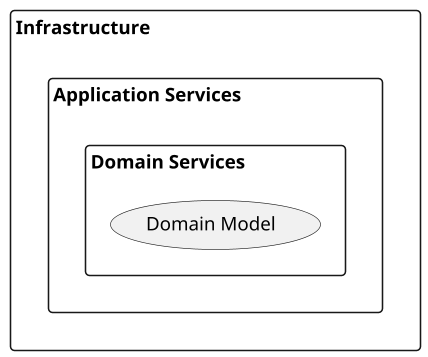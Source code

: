 @startuml

skinparam monochrome true
skinparam ranksep 20
skinparam dpi 150
skinparam arrowThickness 0.7
skinparam packageTitleAlignment left
skinparam usecaseBorderThickness 0.4
skinparam defaultFontSize 12
skinparam rectangleBorderThickness 1
'
'rectangle "Infrastructure" {
'	(webapi.index)
'	(Controllers)
'}
'rectangle "Application" {
'	(model)
'}
'rectangle "<b>client</b>" as client
'
'
'
'rectangle "Main" {
'  (main.view)
'  (singleton)
'}
'rectangle "Base" {
'  (base.component)
'  (component)
'  (model)
'}
'client ==> (Infrastructure)
'(Infrastructure) ..> (Application)
'(Application) ..> (Model)
'(UI) ..> (Controllers)
'(Controllers) ..> (Entities)

'(main.view) --> (component)
'(main.view) ...> (singleton)
'(singleton) ---> (model)

rectangle "Infrastructure" {
	rectangle "Application Services" {
    	rectangle "Domain Services" {
        	(Domain Model)
        }
    }
}

@enduml


